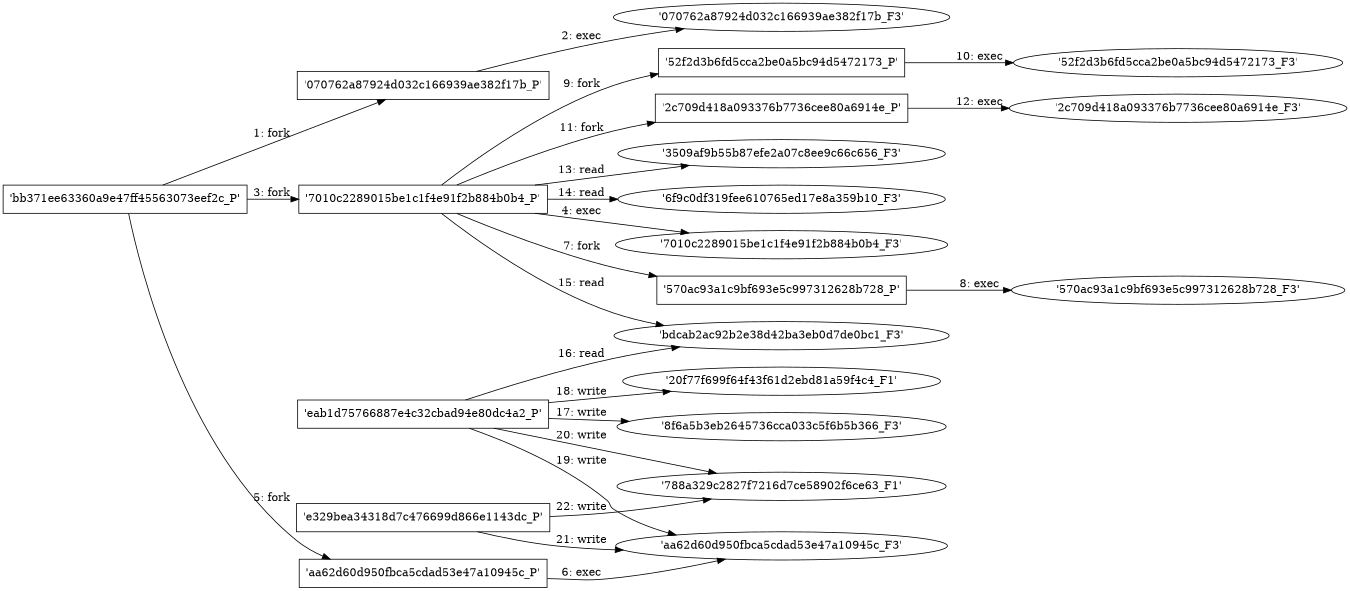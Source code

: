 digraph "D:\Learning\Paper\apt\基于CTI的攻击预警\Dataset\攻击图\ASGfromALLCTI\Quarterly Report Incident Response trends from Spring 2021.dot" {
rankdir="LR"
size="9"
fixedsize="false"
splines="true"
nodesep=0.3
ranksep=0
fontsize=10
overlap="scalexy"
engine= "neato"
	"'bb371ee63360a9e47ff45563073eef2c_P'" [node_type=Process shape=box]
	"'070762a87924d032c166939ae382f17b_P'" [node_type=Process shape=box]
	"'bb371ee63360a9e47ff45563073eef2c_P'" -> "'070762a87924d032c166939ae382f17b_P'" [label="1: fork"]
	"'070762a87924d032c166939ae382f17b_P'" [node_type=Process shape=box]
	"'070762a87924d032c166939ae382f17b_F3'" [node_type=File shape=ellipse]
	"'070762a87924d032c166939ae382f17b_P'" -> "'070762a87924d032c166939ae382f17b_F3'" [label="2: exec"]
	"'bb371ee63360a9e47ff45563073eef2c_P'" [node_type=Process shape=box]
	"'7010c2289015be1c1f4e91f2b884b0b4_P'" [node_type=Process shape=box]
	"'bb371ee63360a9e47ff45563073eef2c_P'" -> "'7010c2289015be1c1f4e91f2b884b0b4_P'" [label="3: fork"]
	"'7010c2289015be1c1f4e91f2b884b0b4_P'" [node_type=Process shape=box]
	"'7010c2289015be1c1f4e91f2b884b0b4_F3'" [node_type=File shape=ellipse]
	"'7010c2289015be1c1f4e91f2b884b0b4_P'" -> "'7010c2289015be1c1f4e91f2b884b0b4_F3'" [label="4: exec"]
	"'bb371ee63360a9e47ff45563073eef2c_P'" [node_type=Process shape=box]
	"'aa62d60d950fbca5cdad53e47a10945c_P'" [node_type=Process shape=box]
	"'bb371ee63360a9e47ff45563073eef2c_P'" -> "'aa62d60d950fbca5cdad53e47a10945c_P'" [label="5: fork"]
	"'aa62d60d950fbca5cdad53e47a10945c_P'" [node_type=Process shape=box]
	"'aa62d60d950fbca5cdad53e47a10945c_F3'" [node_type=File shape=ellipse]
	"'aa62d60d950fbca5cdad53e47a10945c_P'" -> "'aa62d60d950fbca5cdad53e47a10945c_F3'" [label="6: exec"]
	"'7010c2289015be1c1f4e91f2b884b0b4_P'" [node_type=Process shape=box]
	"'570ac93a1c9bf693e5c997312628b728_P'" [node_type=Process shape=box]
	"'7010c2289015be1c1f4e91f2b884b0b4_P'" -> "'570ac93a1c9bf693e5c997312628b728_P'" [label="7: fork"]
	"'570ac93a1c9bf693e5c997312628b728_P'" [node_type=Process shape=box]
	"'570ac93a1c9bf693e5c997312628b728_F3'" [node_type=File shape=ellipse]
	"'570ac93a1c9bf693e5c997312628b728_P'" -> "'570ac93a1c9bf693e5c997312628b728_F3'" [label="8: exec"]
	"'7010c2289015be1c1f4e91f2b884b0b4_P'" [node_type=Process shape=box]
	"'52f2d3b6fd5cca2be0a5bc94d5472173_P'" [node_type=Process shape=box]
	"'7010c2289015be1c1f4e91f2b884b0b4_P'" -> "'52f2d3b6fd5cca2be0a5bc94d5472173_P'" [label="9: fork"]
	"'52f2d3b6fd5cca2be0a5bc94d5472173_P'" [node_type=Process shape=box]
	"'52f2d3b6fd5cca2be0a5bc94d5472173_F3'" [node_type=File shape=ellipse]
	"'52f2d3b6fd5cca2be0a5bc94d5472173_P'" -> "'52f2d3b6fd5cca2be0a5bc94d5472173_F3'" [label="10: exec"]
	"'7010c2289015be1c1f4e91f2b884b0b4_P'" [node_type=Process shape=box]
	"'2c709d418a093376b7736cee80a6914e_P'" [node_type=Process shape=box]
	"'7010c2289015be1c1f4e91f2b884b0b4_P'" -> "'2c709d418a093376b7736cee80a6914e_P'" [label="11: fork"]
	"'2c709d418a093376b7736cee80a6914e_P'" [node_type=Process shape=box]
	"'2c709d418a093376b7736cee80a6914e_F3'" [node_type=File shape=ellipse]
	"'2c709d418a093376b7736cee80a6914e_P'" -> "'2c709d418a093376b7736cee80a6914e_F3'" [label="12: exec"]
	"'3509af9b55b87efe2a07c8ee9c66c656_F3'" [node_type=file shape=ellipse]
	"'7010c2289015be1c1f4e91f2b884b0b4_P'" [node_type=Process shape=box]
	"'7010c2289015be1c1f4e91f2b884b0b4_P'" -> "'3509af9b55b87efe2a07c8ee9c66c656_F3'" [label="13: read"]
	"'6f9c0df319fee610765ed17e8a359b10_F3'" [node_type=file shape=ellipse]
	"'7010c2289015be1c1f4e91f2b884b0b4_P'" [node_type=Process shape=box]
	"'7010c2289015be1c1f4e91f2b884b0b4_P'" -> "'6f9c0df319fee610765ed17e8a359b10_F3'" [label="14: read"]
	"'bdcab2ac92b2e38d42ba3eb0d7de0bc1_F3'" [node_type=file shape=ellipse]
	"'7010c2289015be1c1f4e91f2b884b0b4_P'" [node_type=Process shape=box]
	"'7010c2289015be1c1f4e91f2b884b0b4_P'" -> "'bdcab2ac92b2e38d42ba3eb0d7de0bc1_F3'" [label="15: read"]
	"'bdcab2ac92b2e38d42ba3eb0d7de0bc1_F3'" [node_type=file shape=ellipse]
	"'eab1d75766887e4c32cbad94e80dc4a2_P'" [node_type=Process shape=box]
	"'eab1d75766887e4c32cbad94e80dc4a2_P'" -> "'bdcab2ac92b2e38d42ba3eb0d7de0bc1_F3'" [label="16: read"]
	"'8f6a5b3eb2645736cca033c5f6b5b366_F3'" [node_type=file shape=ellipse]
	"'eab1d75766887e4c32cbad94e80dc4a2_P'" [node_type=Process shape=box]
	"'eab1d75766887e4c32cbad94e80dc4a2_P'" -> "'8f6a5b3eb2645736cca033c5f6b5b366_F3'" [label="17: write"]
	"'20f77f699f64f43f61d2ebd81a59f4c4_F1'" [node_type=file shape=ellipse]
	"'eab1d75766887e4c32cbad94e80dc4a2_P'" [node_type=Process shape=box]
	"'eab1d75766887e4c32cbad94e80dc4a2_P'" -> "'20f77f699f64f43f61d2ebd81a59f4c4_F1'" [label="18: write"]
	"'aa62d60d950fbca5cdad53e47a10945c_F3'" [node_type=file shape=ellipse]
	"'eab1d75766887e4c32cbad94e80dc4a2_P'" [node_type=Process shape=box]
	"'eab1d75766887e4c32cbad94e80dc4a2_P'" -> "'aa62d60d950fbca5cdad53e47a10945c_F3'" [label="19: write"]
	"'788a329c2827f7216d7ce58902f6ce63_F1'" [node_type=file shape=ellipse]
	"'eab1d75766887e4c32cbad94e80dc4a2_P'" [node_type=Process shape=box]
	"'eab1d75766887e4c32cbad94e80dc4a2_P'" -> "'788a329c2827f7216d7ce58902f6ce63_F1'" [label="20: write"]
	"'aa62d60d950fbca5cdad53e47a10945c_F3'" [node_type=file shape=ellipse]
	"'e329bea34318d7c476699d866e1143dc_P'" [node_type=Process shape=box]
	"'e329bea34318d7c476699d866e1143dc_P'" -> "'aa62d60d950fbca5cdad53e47a10945c_F3'" [label="21: write"]
	"'788a329c2827f7216d7ce58902f6ce63_F1'" [node_type=file shape=ellipse]
	"'e329bea34318d7c476699d866e1143dc_P'" [node_type=Process shape=box]
	"'e329bea34318d7c476699d866e1143dc_P'" -> "'788a329c2827f7216d7ce58902f6ce63_F1'" [label="22: write"]
}

